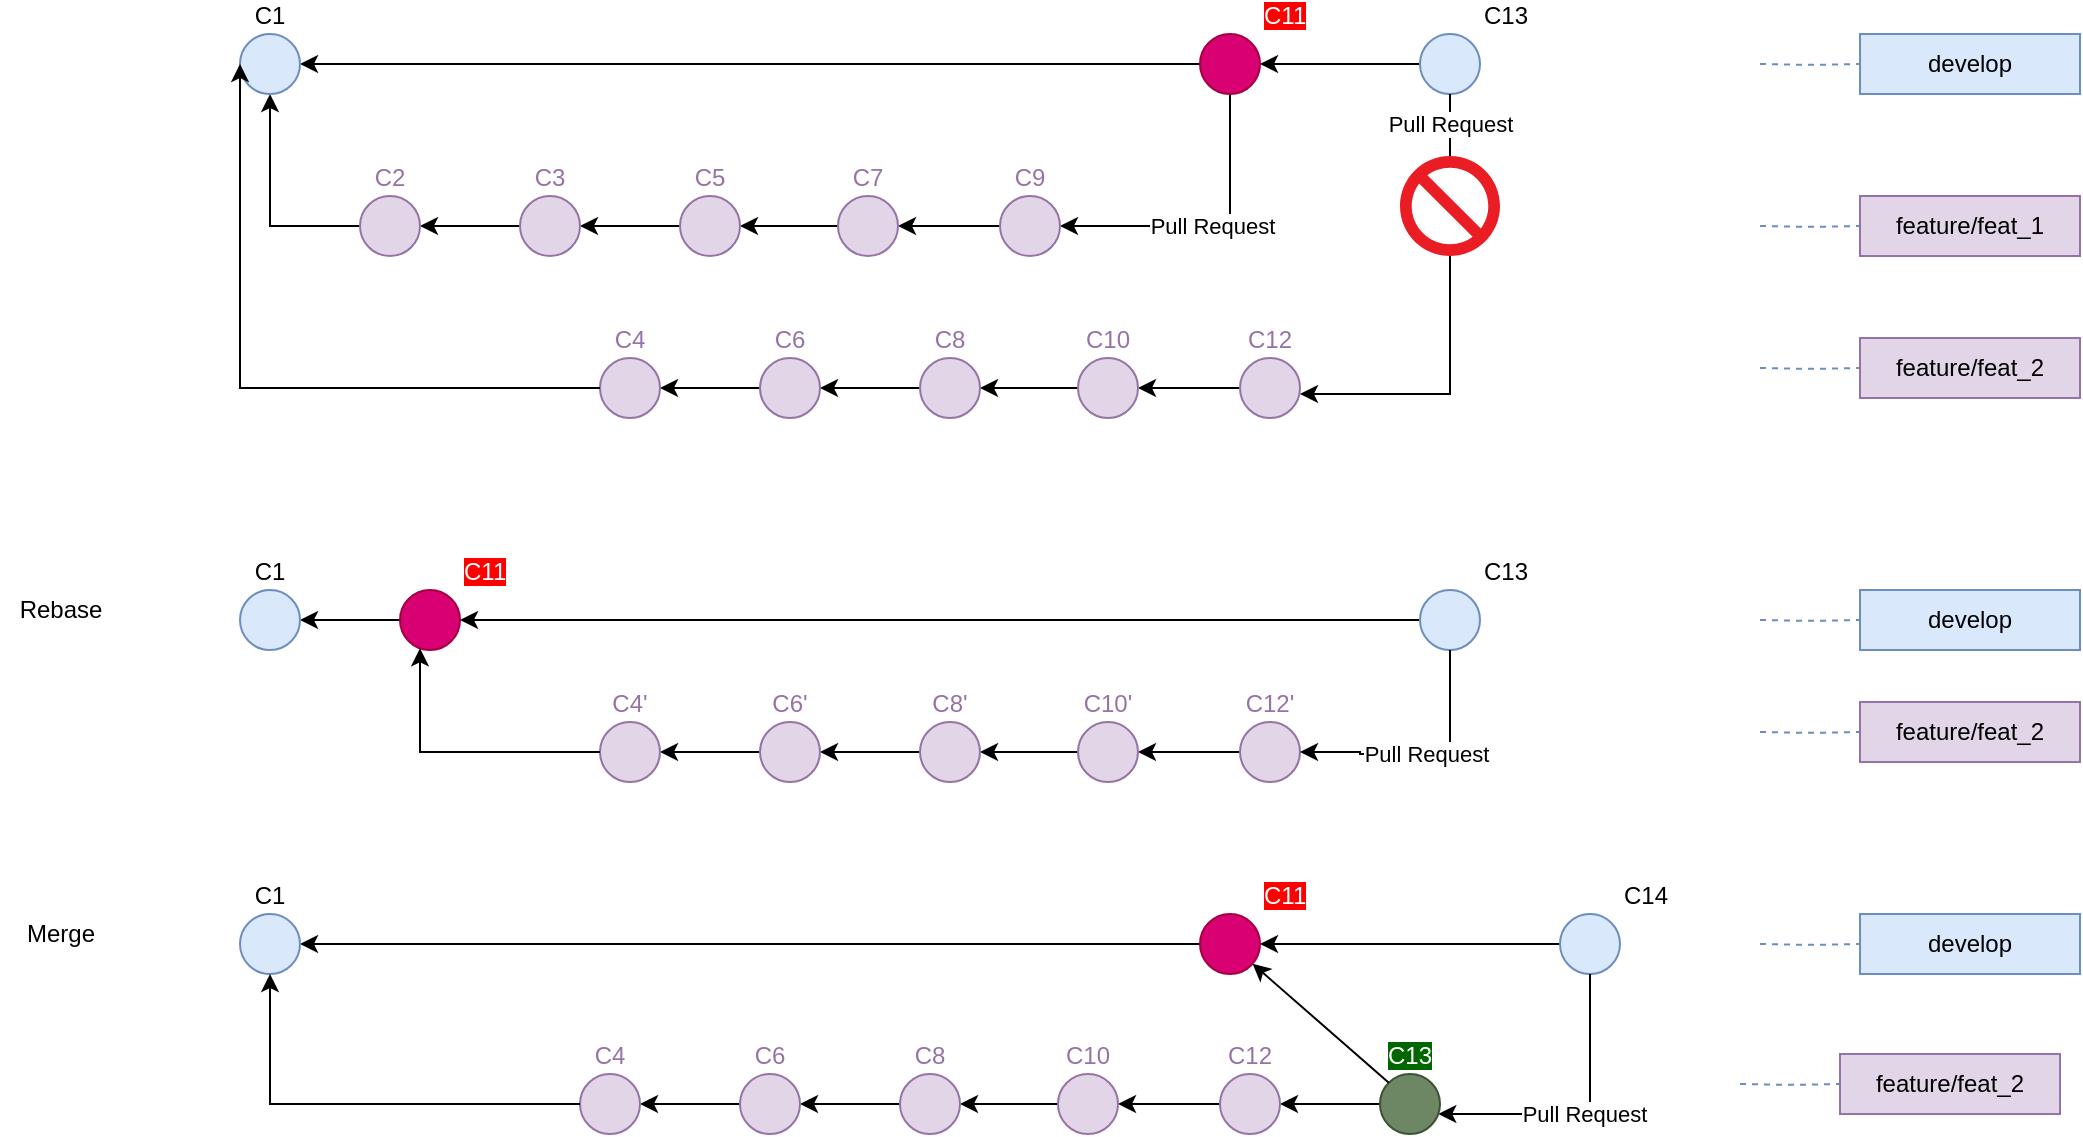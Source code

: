 <mxfile version="14.6.9" type="github" pages="2">
  <diagram name="git_historique_divergent" id="x6lkSro1uwKLkvU2gX2n">
    <mxGraphModel dx="1422" dy="806" grid="1" gridSize="10" guides="1" tooltips="1" connect="1" arrows="1" fold="1" page="1" pageScale="1" pageWidth="1169" pageHeight="827" math="0" shadow="0">
      <root>
        <mxCell id="miKAQ_X7Kk5Acl7hc5rN-0" />
        <mxCell id="miKAQ_X7Kk5Acl7hc5rN-1" parent="miKAQ_X7Kk5Acl7hc5rN-0" />
        <mxCell id="miKAQ_X7Kk5Acl7hc5rN-77" value="" style="edgeStyle=orthogonalEdgeStyle;rounded=0;orthogonalLoop=1;jettySize=auto;html=1;startArrow=classic;startFill=1;endArrow=none;endFill=0;" edge="1" parent="miKAQ_X7Kk5Acl7hc5rN-1" source="miKAQ_X7Kk5Acl7hc5rN-36" target="miKAQ_X7Kk5Acl7hc5rN-43">
          <mxGeometry relative="1" as="geometry">
            <Array as="points">
              <mxPoint x="175" y="136" />
            </Array>
          </mxGeometry>
        </mxCell>
        <mxCell id="miKAQ_X7Kk5Acl7hc5rN-83" value="" style="edgeStyle=orthogonalEdgeStyle;rounded=0;orthogonalLoop=1;jettySize=auto;html=1;startArrow=classic;startFill=1;endArrow=none;endFill=0;entryX=0;entryY=0.5;entryDx=0;entryDy=0;" edge="1" parent="miKAQ_X7Kk5Acl7hc5rN-1" source="miKAQ_X7Kk5Acl7hc5rN-36" target="miKAQ_X7Kk5Acl7hc5rN-64">
          <mxGeometry relative="1" as="geometry">
            <mxPoint x="270" y="55" as="targetPoint" />
          </mxGeometry>
        </mxCell>
        <mxCell id="miKAQ_X7Kk5Acl7hc5rN-36" value="C1" style="ellipse;whiteSpace=wrap;html=1;aspect=fixed;fillColor=#dae8fc;strokeColor=#6c8ebf;labelPosition=center;verticalLabelPosition=top;align=center;verticalAlign=bottom;" vertex="1" parent="miKAQ_X7Kk5Acl7hc5rN-1">
          <mxGeometry x="160" y="40" width="30" height="30" as="geometry" />
        </mxCell>
        <mxCell id="miKAQ_X7Kk5Acl7hc5rN-39" value="" style="edgeStyle=orthogonalEdgeStyle;orthogonalLoop=1;jettySize=auto;html=1;dashed=1;startFill=0;endArrow=none;endFill=0;strokeColor=#6c8ebf;fillColor=#dae8fc;" edge="1" parent="miKAQ_X7Kk5Acl7hc5rN-1" target="miKAQ_X7Kk5Acl7hc5rN-41">
          <mxGeometry relative="1" as="geometry">
            <mxPoint x="920" y="55" as="sourcePoint" />
          </mxGeometry>
        </mxCell>
        <mxCell id="miKAQ_X7Kk5Acl7hc5rN-41" value="develop" style="rounded=0;whiteSpace=wrap;html=1;fontFamily=Helvetica;fontSize=12;fontColor=#000000;align=center;strokeColor=#6c8ebf;fillColor=#dae8fc;" vertex="1" parent="miKAQ_X7Kk5Acl7hc5rN-1">
          <mxGeometry x="970" y="40" width="110" height="30" as="geometry" />
        </mxCell>
        <mxCell id="miKAQ_X7Kk5Acl7hc5rN-75" value="" style="edgeStyle=orthogonalEdgeStyle;rounded=0;orthogonalLoop=1;jettySize=auto;html=1;endArrow=none;endFill=0;startArrow=classic;startFill=1;" edge="1" parent="miKAQ_X7Kk5Acl7hc5rN-1" source="miKAQ_X7Kk5Acl7hc5rN-43" target="miKAQ_X7Kk5Acl7hc5rN-53">
          <mxGeometry relative="1" as="geometry" />
        </mxCell>
        <mxCell id="miKAQ_X7Kk5Acl7hc5rN-43" value="C2" style="ellipse;whiteSpace=wrap;html=1;aspect=fixed;fillColor=#e1d5e7;strokeColor=#9673a6;labelPosition=center;verticalLabelPosition=top;align=center;verticalAlign=bottom;fontColor=#9673A6;" vertex="1" parent="miKAQ_X7Kk5Acl7hc5rN-1">
          <mxGeometry x="220" y="121" width="30" height="30" as="geometry" />
        </mxCell>
        <mxCell id="miKAQ_X7Kk5Acl7hc5rN-45" value="" style="edgeStyle=orthogonalEdgeStyle;orthogonalLoop=1;jettySize=auto;html=1;dashed=1;startFill=0;endArrow=none;endFill=0;strokeColor=#6c8ebf;fillColor=#dae8fc;entryX=0;entryY=0.5;entryDx=0;entryDy=0;" edge="1" parent="miKAQ_X7Kk5Acl7hc5rN-1" target="miKAQ_X7Kk5Acl7hc5rN-46">
          <mxGeometry relative="1" as="geometry">
            <mxPoint x="920" y="136" as="sourcePoint" />
          </mxGeometry>
        </mxCell>
        <mxCell id="miKAQ_X7Kk5Acl7hc5rN-46" value="feature/feat_1" style="whiteSpace=wrap;html=1;verticalAlign=middle;strokeColor=#9673a6;fillColor=#e1d5e7;" vertex="1" parent="miKAQ_X7Kk5Acl7hc5rN-1">
          <mxGeometry x="970" y="121" width="110" height="30" as="geometry" />
        </mxCell>
        <mxCell id="miKAQ_X7Kk5Acl7hc5rN-76" value="" style="edgeStyle=orthogonalEdgeStyle;rounded=0;orthogonalLoop=1;jettySize=auto;html=1;startArrow=classic;startFill=1;endArrow=none;endFill=0;" edge="1" parent="miKAQ_X7Kk5Acl7hc5rN-1" source="miKAQ_X7Kk5Acl7hc5rN-53" target="miKAQ_X7Kk5Acl7hc5rN-58">
          <mxGeometry relative="1" as="geometry" />
        </mxCell>
        <mxCell id="miKAQ_X7Kk5Acl7hc5rN-53" value="C3" style="ellipse;whiteSpace=wrap;html=1;aspect=fixed;fillColor=#e1d5e7;strokeColor=#9673a6;labelPosition=center;verticalLabelPosition=top;align=center;verticalAlign=bottom;fontColor=#9673A6;" vertex="1" parent="miKAQ_X7Kk5Acl7hc5rN-1">
          <mxGeometry x="300" y="121" width="30" height="30" as="geometry" />
        </mxCell>
        <mxCell id="miKAQ_X7Kk5Acl7hc5rN-78" value="" style="edgeStyle=orthogonalEdgeStyle;rounded=0;orthogonalLoop=1;jettySize=auto;html=1;startArrow=classic;startFill=1;endArrow=none;endFill=0;" edge="1" parent="miKAQ_X7Kk5Acl7hc5rN-1" source="miKAQ_X7Kk5Acl7hc5rN-58" target="miKAQ_X7Kk5Acl7hc5rN-61">
          <mxGeometry relative="1" as="geometry" />
        </mxCell>
        <mxCell id="miKAQ_X7Kk5Acl7hc5rN-58" value="C5" style="ellipse;whiteSpace=wrap;html=1;aspect=fixed;fillColor=#e1d5e7;strokeColor=#9673a6;labelPosition=center;verticalLabelPosition=top;align=center;verticalAlign=bottom;fontColor=#9673A6;" vertex="1" parent="miKAQ_X7Kk5Acl7hc5rN-1">
          <mxGeometry x="380" y="121" width="30" height="30" as="geometry" />
        </mxCell>
        <mxCell id="miKAQ_X7Kk5Acl7hc5rN-79" value="" style="edgeStyle=orthogonalEdgeStyle;rounded=0;orthogonalLoop=1;jettySize=auto;html=1;startArrow=classic;startFill=1;endArrow=none;endFill=0;" edge="1" parent="miKAQ_X7Kk5Acl7hc5rN-1" source="miKAQ_X7Kk5Acl7hc5rN-61" target="miKAQ_X7Kk5Acl7hc5rN-63">
          <mxGeometry relative="1" as="geometry" />
        </mxCell>
        <mxCell id="miKAQ_X7Kk5Acl7hc5rN-61" value="C7" style="ellipse;whiteSpace=wrap;html=1;aspect=fixed;fillColor=#e1d5e7;strokeColor=#9673a6;labelPosition=center;verticalLabelPosition=top;align=center;verticalAlign=bottom;fontColor=#9673A6;" vertex="1" parent="miKAQ_X7Kk5Acl7hc5rN-1">
          <mxGeometry x="459" y="121" width="30" height="30" as="geometry" />
        </mxCell>
        <mxCell id="miKAQ_X7Kk5Acl7hc5rN-81" value="Pull Request" style="edgeStyle=orthogonalEdgeStyle;rounded=0;orthogonalLoop=1;jettySize=auto;html=1;startArrow=classic;startFill=1;endArrow=none;endFill=0;entryX=0.5;entryY=1;entryDx=0;entryDy=0;" edge="1" parent="miKAQ_X7Kk5Acl7hc5rN-1" source="miKAQ_X7Kk5Acl7hc5rN-63" target="miKAQ_X7Kk5Acl7hc5rN-64">
          <mxGeometry relative="1" as="geometry">
            <mxPoint x="650" y="136" as="targetPoint" />
          </mxGeometry>
        </mxCell>
        <mxCell id="miKAQ_X7Kk5Acl7hc5rN-63" value="C9" style="ellipse;whiteSpace=wrap;html=1;aspect=fixed;fillColor=#e1d5e7;strokeColor=#9673a6;labelPosition=center;verticalLabelPosition=top;align=center;verticalAlign=bottom;fontColor=#9673A6;" vertex="1" parent="miKAQ_X7Kk5Acl7hc5rN-1">
          <mxGeometry x="540" y="121" width="30" height="30" as="geometry" />
        </mxCell>
        <mxCell id="miKAQ_X7Kk5Acl7hc5rN-99" value="" style="edgeStyle=orthogonalEdgeStyle;rounded=0;orthogonalLoop=1;jettySize=auto;html=1;startArrow=classic;startFill=1;endArrow=none;endFill=0;" edge="1" parent="miKAQ_X7Kk5Acl7hc5rN-1" source="miKAQ_X7Kk5Acl7hc5rN-64" target="miKAQ_X7Kk5Acl7hc5rN-98">
          <mxGeometry relative="1" as="geometry" />
        </mxCell>
        <mxCell id="miKAQ_X7Kk5Acl7hc5rN-64" value="C11" style="ellipse;whiteSpace=wrap;html=1;aspect=fixed;fillColor=#d80073;strokeColor=#A50040;labelPosition=right;verticalLabelPosition=top;align=left;verticalAlign=bottom;fontColor=#ffffff;labelBackgroundColor=#FF0000;" vertex="1" parent="miKAQ_X7Kk5Acl7hc5rN-1">
          <mxGeometry x="640" y="40" width="30" height="30" as="geometry" />
        </mxCell>
        <mxCell id="miKAQ_X7Kk5Acl7hc5rN-84" value="" style="edgeStyle=orthogonalEdgeStyle;rounded=0;orthogonalLoop=1;jettySize=auto;html=1;endArrow=none;endFill=0;startArrow=classic;startFill=1;" edge="1" parent="miKAQ_X7Kk5Acl7hc5rN-1" source="miKAQ_X7Kk5Acl7hc5rN-85" target="miKAQ_X7Kk5Acl7hc5rN-89">
          <mxGeometry relative="1" as="geometry" />
        </mxCell>
        <mxCell id="miKAQ_X7Kk5Acl7hc5rN-85" value="C4" style="ellipse;whiteSpace=wrap;html=1;aspect=fixed;fillColor=#e1d5e7;strokeColor=#9673a6;labelPosition=center;verticalLabelPosition=top;align=center;verticalAlign=bottom;fontColor=#9673A6;" vertex="1" parent="miKAQ_X7Kk5Acl7hc5rN-1">
          <mxGeometry x="340" y="202" width="30" height="30" as="geometry" />
        </mxCell>
        <mxCell id="miKAQ_X7Kk5Acl7hc5rN-86" value="" style="edgeStyle=orthogonalEdgeStyle;orthogonalLoop=1;jettySize=auto;html=1;dashed=1;startFill=0;endArrow=none;endFill=0;strokeColor=#6c8ebf;fillColor=#dae8fc;entryX=0;entryY=0.5;entryDx=0;entryDy=0;" edge="1" parent="miKAQ_X7Kk5Acl7hc5rN-1" target="miKAQ_X7Kk5Acl7hc5rN-87">
          <mxGeometry relative="1" as="geometry">
            <mxPoint x="920" y="207" as="sourcePoint" />
          </mxGeometry>
        </mxCell>
        <mxCell id="miKAQ_X7Kk5Acl7hc5rN-87" value="feature/feat_2" style="whiteSpace=wrap;html=1;verticalAlign=middle;strokeColor=#9673a6;fillColor=#e1d5e7;" vertex="1" parent="miKAQ_X7Kk5Acl7hc5rN-1">
          <mxGeometry x="970" y="192" width="110" height="30" as="geometry" />
        </mxCell>
        <mxCell id="miKAQ_X7Kk5Acl7hc5rN-88" value="" style="edgeStyle=orthogonalEdgeStyle;rounded=0;orthogonalLoop=1;jettySize=auto;html=1;startArrow=classic;startFill=1;endArrow=none;endFill=0;" edge="1" parent="miKAQ_X7Kk5Acl7hc5rN-1" source="miKAQ_X7Kk5Acl7hc5rN-89" target="miKAQ_X7Kk5Acl7hc5rN-91">
          <mxGeometry relative="1" as="geometry" />
        </mxCell>
        <mxCell id="miKAQ_X7Kk5Acl7hc5rN-89" value="C6" style="ellipse;whiteSpace=wrap;html=1;aspect=fixed;fillColor=#e1d5e7;strokeColor=#9673a6;labelPosition=center;verticalLabelPosition=top;align=center;verticalAlign=bottom;fontColor=#9673A6;" vertex="1" parent="miKAQ_X7Kk5Acl7hc5rN-1">
          <mxGeometry x="420" y="202" width="30" height="30" as="geometry" />
        </mxCell>
        <mxCell id="miKAQ_X7Kk5Acl7hc5rN-90" value="" style="edgeStyle=orthogonalEdgeStyle;rounded=0;orthogonalLoop=1;jettySize=auto;html=1;startArrow=classic;startFill=1;endArrow=none;endFill=0;" edge="1" parent="miKAQ_X7Kk5Acl7hc5rN-1" source="miKAQ_X7Kk5Acl7hc5rN-91" target="miKAQ_X7Kk5Acl7hc5rN-93">
          <mxGeometry relative="1" as="geometry" />
        </mxCell>
        <mxCell id="miKAQ_X7Kk5Acl7hc5rN-91" value="C8" style="ellipse;whiteSpace=wrap;html=1;aspect=fixed;fillColor=#e1d5e7;strokeColor=#9673a6;labelPosition=center;verticalLabelPosition=top;align=center;verticalAlign=bottom;fontColor=#9673A6;" vertex="1" parent="miKAQ_X7Kk5Acl7hc5rN-1">
          <mxGeometry x="500" y="202" width="30" height="30" as="geometry" />
        </mxCell>
        <mxCell id="miKAQ_X7Kk5Acl7hc5rN-92" value="" style="edgeStyle=orthogonalEdgeStyle;rounded=0;orthogonalLoop=1;jettySize=auto;html=1;startArrow=classic;startFill=1;endArrow=none;endFill=0;" edge="1" parent="miKAQ_X7Kk5Acl7hc5rN-1" source="miKAQ_X7Kk5Acl7hc5rN-93" target="miKAQ_X7Kk5Acl7hc5rN-94">
          <mxGeometry relative="1" as="geometry" />
        </mxCell>
        <mxCell id="miKAQ_X7Kk5Acl7hc5rN-93" value="C10" style="ellipse;whiteSpace=wrap;html=1;aspect=fixed;fillColor=#e1d5e7;strokeColor=#9673a6;labelPosition=center;verticalLabelPosition=top;align=center;verticalAlign=bottom;fontColor=#9673A6;" vertex="1" parent="miKAQ_X7Kk5Acl7hc5rN-1">
          <mxGeometry x="579" y="202" width="30" height="30" as="geometry" />
        </mxCell>
        <mxCell id="miKAQ_X7Kk5Acl7hc5rN-94" value="C12" style="ellipse;whiteSpace=wrap;html=1;aspect=fixed;fillColor=#e1d5e7;strokeColor=#9673a6;labelPosition=center;verticalLabelPosition=top;align=center;verticalAlign=bottom;fontColor=#9673A6;" vertex="1" parent="miKAQ_X7Kk5Acl7hc5rN-1">
          <mxGeometry x="660" y="202" width="30" height="30" as="geometry" />
        </mxCell>
        <mxCell id="miKAQ_X7Kk5Acl7hc5rN-95" value="" style="edgeStyle=orthogonalEdgeStyle;rounded=0;orthogonalLoop=1;jettySize=auto;html=1;startArrow=classic;startFill=1;endArrow=none;endFill=0;exitX=0;exitY=0.5;exitDx=0;exitDy=0;" edge="1" parent="miKAQ_X7Kk5Acl7hc5rN-1" source="miKAQ_X7Kk5Acl7hc5rN-36">
          <mxGeometry relative="1" as="geometry">
            <mxPoint x="180" y="152" as="sourcePoint" />
            <mxPoint x="340" y="217" as="targetPoint" />
            <Array as="points">
              <mxPoint x="160" y="217" />
            </Array>
          </mxGeometry>
        </mxCell>
        <mxCell id="miKAQ_X7Kk5Acl7hc5rN-98" value="C13" style="ellipse;whiteSpace=wrap;html=1;aspect=fixed;fillColor=#dae8fc;strokeColor=#6c8ebf;labelPosition=right;verticalLabelPosition=top;align=left;verticalAlign=bottom;" vertex="1" parent="miKAQ_X7Kk5Acl7hc5rN-1">
          <mxGeometry x="750" y="40" width="30" height="30" as="geometry" />
        </mxCell>
        <mxCell id="miKAQ_X7Kk5Acl7hc5rN-100" value="Pull Request" style="edgeStyle=orthogonalEdgeStyle;rounded=0;orthogonalLoop=1;jettySize=auto;html=1;startArrow=none;startFill=1;endArrow=none;endFill=0;entryX=0.5;entryY=1;entryDx=0;entryDy=0;" edge="1" parent="miKAQ_X7Kk5Acl7hc5rN-1" source="miKAQ_X7Kk5Acl7hc5rN-139">
          <mxGeometry relative="1" as="geometry">
            <mxPoint x="690" y="220" as="sourcePoint" />
            <mxPoint x="765" y="70" as="targetPoint" />
            <Array as="points" />
          </mxGeometry>
        </mxCell>
        <mxCell id="miKAQ_X7Kk5Acl7hc5rN-102" value="" style="edgeStyle=orthogonalEdgeStyle;rounded=0;orthogonalLoop=1;jettySize=auto;html=1;startArrow=classic;startFill=1;endArrow=none;endFill=0;entryX=0;entryY=0.5;entryDx=0;entryDy=0;" edge="1" parent="miKAQ_X7Kk5Acl7hc5rN-1" source="miKAQ_X7Kk5Acl7hc5rN-103" target="miKAQ_X7Kk5Acl7hc5rN-119">
          <mxGeometry relative="1" as="geometry">
            <mxPoint x="270" y="333" as="targetPoint" />
          </mxGeometry>
        </mxCell>
        <mxCell id="miKAQ_X7Kk5Acl7hc5rN-103" value="C1" style="ellipse;whiteSpace=wrap;html=1;aspect=fixed;fillColor=#dae8fc;strokeColor=#6c8ebf;labelPosition=center;verticalLabelPosition=top;align=center;verticalAlign=bottom;" vertex="1" parent="miKAQ_X7Kk5Acl7hc5rN-1">
          <mxGeometry x="160" y="318" width="30" height="30" as="geometry" />
        </mxCell>
        <mxCell id="miKAQ_X7Kk5Acl7hc5rN-104" value="" style="edgeStyle=orthogonalEdgeStyle;orthogonalLoop=1;jettySize=auto;html=1;dashed=1;startFill=0;endArrow=none;endFill=0;strokeColor=#6c8ebf;fillColor=#dae8fc;" edge="1" parent="miKAQ_X7Kk5Acl7hc5rN-1" target="miKAQ_X7Kk5Acl7hc5rN-105">
          <mxGeometry relative="1" as="geometry">
            <mxPoint x="920" y="333" as="sourcePoint" />
          </mxGeometry>
        </mxCell>
        <mxCell id="miKAQ_X7Kk5Acl7hc5rN-105" value="develop" style="rounded=0;whiteSpace=wrap;html=1;fontFamily=Helvetica;fontSize=12;fontColor=#000000;align=center;strokeColor=#6c8ebf;fillColor=#dae8fc;" vertex="1" parent="miKAQ_X7Kk5Acl7hc5rN-1">
          <mxGeometry x="970" y="318" width="110" height="30" as="geometry" />
        </mxCell>
        <mxCell id="miKAQ_X7Kk5Acl7hc5rN-118" value="" style="edgeStyle=orthogonalEdgeStyle;rounded=0;orthogonalLoop=1;jettySize=auto;html=1;startArrow=classic;startFill=1;endArrow=none;endFill=0;" edge="1" parent="miKAQ_X7Kk5Acl7hc5rN-1" source="miKAQ_X7Kk5Acl7hc5rN-119" target="miKAQ_X7Kk5Acl7hc5rN-132">
          <mxGeometry relative="1" as="geometry" />
        </mxCell>
        <mxCell id="miKAQ_X7Kk5Acl7hc5rN-119" value="C11" style="ellipse;whiteSpace=wrap;html=1;aspect=fixed;fillColor=#d80073;strokeColor=#A50040;labelPosition=right;verticalLabelPosition=top;align=left;verticalAlign=bottom;fontColor=#ffffff;labelBackgroundColor=#FF0000;" vertex="1" parent="miKAQ_X7Kk5Acl7hc5rN-1">
          <mxGeometry x="240" y="318" width="30" height="30" as="geometry" />
        </mxCell>
        <mxCell id="miKAQ_X7Kk5Acl7hc5rN-120" value="" style="edgeStyle=orthogonalEdgeStyle;rounded=0;orthogonalLoop=1;jettySize=auto;html=1;endArrow=none;endFill=0;startArrow=classic;startFill=1;" edge="1" parent="miKAQ_X7Kk5Acl7hc5rN-1" source="miKAQ_X7Kk5Acl7hc5rN-121" target="miKAQ_X7Kk5Acl7hc5rN-125">
          <mxGeometry relative="1" as="geometry" />
        </mxCell>
        <mxCell id="miKAQ_X7Kk5Acl7hc5rN-121" value="C4&#39;" style="ellipse;whiteSpace=wrap;html=1;aspect=fixed;fillColor=#e1d5e7;strokeColor=#9673a6;labelPosition=center;verticalLabelPosition=top;align=center;verticalAlign=bottom;fontColor=#9673A6;" vertex="1" parent="miKAQ_X7Kk5Acl7hc5rN-1">
          <mxGeometry x="340" y="384" width="30" height="30" as="geometry" />
        </mxCell>
        <mxCell id="miKAQ_X7Kk5Acl7hc5rN-122" value="" style="edgeStyle=orthogonalEdgeStyle;orthogonalLoop=1;jettySize=auto;html=1;dashed=1;startFill=0;endArrow=none;endFill=0;strokeColor=#6c8ebf;fillColor=#dae8fc;entryX=0;entryY=0.5;entryDx=0;entryDy=0;" edge="1" parent="miKAQ_X7Kk5Acl7hc5rN-1" target="miKAQ_X7Kk5Acl7hc5rN-123">
          <mxGeometry relative="1" as="geometry">
            <mxPoint x="920" y="389" as="sourcePoint" />
          </mxGeometry>
        </mxCell>
        <mxCell id="miKAQ_X7Kk5Acl7hc5rN-123" value="feature/feat_2" style="whiteSpace=wrap;html=1;verticalAlign=middle;strokeColor=#9673a6;fillColor=#e1d5e7;" vertex="1" parent="miKAQ_X7Kk5Acl7hc5rN-1">
          <mxGeometry x="970" y="374" width="110" height="30" as="geometry" />
        </mxCell>
        <mxCell id="miKAQ_X7Kk5Acl7hc5rN-124" value="" style="edgeStyle=orthogonalEdgeStyle;rounded=0;orthogonalLoop=1;jettySize=auto;html=1;startArrow=classic;startFill=1;endArrow=none;endFill=0;" edge="1" parent="miKAQ_X7Kk5Acl7hc5rN-1" source="miKAQ_X7Kk5Acl7hc5rN-125" target="miKAQ_X7Kk5Acl7hc5rN-127">
          <mxGeometry relative="1" as="geometry" />
        </mxCell>
        <mxCell id="miKAQ_X7Kk5Acl7hc5rN-125" value="C6&#39;" style="ellipse;whiteSpace=wrap;html=1;aspect=fixed;fillColor=#e1d5e7;strokeColor=#9673a6;labelPosition=center;verticalLabelPosition=top;align=center;verticalAlign=bottom;fontColor=#9673A6;" vertex="1" parent="miKAQ_X7Kk5Acl7hc5rN-1">
          <mxGeometry x="420" y="384" width="30" height="30" as="geometry" />
        </mxCell>
        <mxCell id="miKAQ_X7Kk5Acl7hc5rN-126" value="" style="edgeStyle=orthogonalEdgeStyle;rounded=0;orthogonalLoop=1;jettySize=auto;html=1;startArrow=classic;startFill=1;endArrow=none;endFill=0;" edge="1" parent="miKAQ_X7Kk5Acl7hc5rN-1" source="miKAQ_X7Kk5Acl7hc5rN-127" target="miKAQ_X7Kk5Acl7hc5rN-129">
          <mxGeometry relative="1" as="geometry" />
        </mxCell>
        <mxCell id="miKAQ_X7Kk5Acl7hc5rN-127" value="C8&#39;" style="ellipse;whiteSpace=wrap;html=1;aspect=fixed;fillColor=#e1d5e7;strokeColor=#9673a6;labelPosition=center;verticalLabelPosition=top;align=center;verticalAlign=bottom;fontColor=#9673A6;" vertex="1" parent="miKAQ_X7Kk5Acl7hc5rN-1">
          <mxGeometry x="500" y="384" width="30" height="30" as="geometry" />
        </mxCell>
        <mxCell id="miKAQ_X7Kk5Acl7hc5rN-128" value="" style="edgeStyle=orthogonalEdgeStyle;rounded=0;orthogonalLoop=1;jettySize=auto;html=1;startArrow=classic;startFill=1;endArrow=none;endFill=0;" edge="1" parent="miKAQ_X7Kk5Acl7hc5rN-1" source="miKAQ_X7Kk5Acl7hc5rN-129" target="miKAQ_X7Kk5Acl7hc5rN-130">
          <mxGeometry relative="1" as="geometry" />
        </mxCell>
        <mxCell id="miKAQ_X7Kk5Acl7hc5rN-129" value="C10&#39;" style="ellipse;whiteSpace=wrap;html=1;aspect=fixed;fillColor=#e1d5e7;strokeColor=#9673a6;labelPosition=center;verticalLabelPosition=top;align=center;verticalAlign=bottom;fontColor=#9673A6;" vertex="1" parent="miKAQ_X7Kk5Acl7hc5rN-1">
          <mxGeometry x="579" y="384" width="30" height="30" as="geometry" />
        </mxCell>
        <mxCell id="miKAQ_X7Kk5Acl7hc5rN-130" value="C12&#39;" style="ellipse;whiteSpace=wrap;html=1;aspect=fixed;fillColor=#e1d5e7;strokeColor=#9673a6;labelPosition=center;verticalLabelPosition=top;align=center;verticalAlign=bottom;fontColor=#9673A6;" vertex="1" parent="miKAQ_X7Kk5Acl7hc5rN-1">
          <mxGeometry x="660" y="384" width="30" height="30" as="geometry" />
        </mxCell>
        <mxCell id="miKAQ_X7Kk5Acl7hc5rN-132" value="C13" style="ellipse;whiteSpace=wrap;html=1;aspect=fixed;fillColor=#dae8fc;strokeColor=#6c8ebf;labelPosition=right;verticalLabelPosition=top;align=left;verticalAlign=bottom;" vertex="1" parent="miKAQ_X7Kk5Acl7hc5rN-1">
          <mxGeometry x="750" y="318" width="30" height="30" as="geometry" />
        </mxCell>
        <mxCell id="miKAQ_X7Kk5Acl7hc5rN-133" value="Pull Request" style="edgeStyle=orthogonalEdgeStyle;rounded=0;orthogonalLoop=1;jettySize=auto;html=1;startArrow=classic;startFill=1;endArrow=none;endFill=0;entryX=0.5;entryY=1;entryDx=0;entryDy=0;exitX=1;exitY=0.5;exitDx=0;exitDy=0;" edge="1" parent="miKAQ_X7Kk5Acl7hc5rN-1" source="miKAQ_X7Kk5Acl7hc5rN-130">
          <mxGeometry relative="1" as="geometry">
            <mxPoint x="690" y="498.0" as="sourcePoint" />
            <mxPoint x="765" y="348" as="targetPoint" />
            <Array as="points">
              <mxPoint x="720" y="399" />
              <mxPoint x="765" y="400" />
            </Array>
          </mxGeometry>
        </mxCell>
        <mxCell id="miKAQ_X7Kk5Acl7hc5rN-134" value="Rebase" style="text;html=1;align=center;verticalAlign=middle;resizable=0;points=[];autosize=1;strokeColor=none;" vertex="1" parent="miKAQ_X7Kk5Acl7hc5rN-1">
          <mxGeometry x="40" y="318" width="60" height="20" as="geometry" />
        </mxCell>
        <mxCell id="miKAQ_X7Kk5Acl7hc5rN-138" value="" style="edgeStyle=orthogonalEdgeStyle;rounded=0;orthogonalLoop=1;jettySize=auto;html=1;startArrow=classic;startFill=1;endArrow=none;endFill=0;entryX=0;entryY=0.5;entryDx=0;entryDy=0;" edge="1" parent="miKAQ_X7Kk5Acl7hc5rN-1" source="miKAQ_X7Kk5Acl7hc5rN-119" target="miKAQ_X7Kk5Acl7hc5rN-121">
          <mxGeometry relative="1" as="geometry">
            <Array as="points">
              <mxPoint x="250" y="399" />
            </Array>
            <mxPoint x="225" y="429" as="sourcePoint" />
            <mxPoint x="336" y="397" as="targetPoint" />
          </mxGeometry>
        </mxCell>
        <mxCell id="miKAQ_X7Kk5Acl7hc5rN-139" value="" style="aspect=fixed;pointerEvents=1;shadow=0;dashed=0;html=1;strokeColor=none;labelPosition=center;verticalLabelPosition=bottom;verticalAlign=top;align=center;shape=mxgraph.mscae.enterprise.not_allowed;fillColor=#EA1C24;" vertex="1" parent="miKAQ_X7Kk5Acl7hc5rN-1">
          <mxGeometry x="740" y="101" width="50" height="50" as="geometry" />
        </mxCell>
        <mxCell id="miKAQ_X7Kk5Acl7hc5rN-140" value="" style="edgeStyle=orthogonalEdgeStyle;rounded=0;orthogonalLoop=1;jettySize=auto;html=1;startArrow=classic;startFill=1;endArrow=none;endFill=0;entryX=0.5;entryY=1;entryDx=0;entryDy=0;" edge="1" parent="miKAQ_X7Kk5Acl7hc5rN-1" target="miKAQ_X7Kk5Acl7hc5rN-139">
          <mxGeometry relative="1" as="geometry">
            <mxPoint x="690" y="220.0" as="sourcePoint" />
            <mxPoint x="765" y="70" as="targetPoint" />
            <Array as="points">
              <mxPoint x="700" y="220" />
              <mxPoint x="765" y="220" />
            </Array>
          </mxGeometry>
        </mxCell>
        <mxCell id="miKAQ_X7Kk5Acl7hc5rN-143" value="" style="edgeStyle=orthogonalEdgeStyle;rounded=0;orthogonalLoop=1;jettySize=auto;html=1;startArrow=classic;startFill=1;endArrow=none;endFill=0;entryX=0;entryY=0.5;entryDx=0;entryDy=0;" edge="1" parent="miKAQ_X7Kk5Acl7hc5rN-1" source="miKAQ_X7Kk5Acl7hc5rN-144" target="miKAQ_X7Kk5Acl7hc5rN-160">
          <mxGeometry relative="1" as="geometry">
            <mxPoint x="270" y="495" as="targetPoint" />
          </mxGeometry>
        </mxCell>
        <mxCell id="miKAQ_X7Kk5Acl7hc5rN-144" value="C1" style="ellipse;whiteSpace=wrap;html=1;aspect=fixed;fillColor=#dae8fc;strokeColor=#6c8ebf;labelPosition=center;verticalLabelPosition=top;align=center;verticalAlign=bottom;" vertex="1" parent="miKAQ_X7Kk5Acl7hc5rN-1">
          <mxGeometry x="160" y="480" width="30" height="30" as="geometry" />
        </mxCell>
        <mxCell id="miKAQ_X7Kk5Acl7hc5rN-145" value="" style="edgeStyle=orthogonalEdgeStyle;orthogonalLoop=1;jettySize=auto;html=1;dashed=1;startFill=0;endArrow=none;endFill=0;strokeColor=#6c8ebf;fillColor=#dae8fc;" edge="1" parent="miKAQ_X7Kk5Acl7hc5rN-1" target="miKAQ_X7Kk5Acl7hc5rN-146">
          <mxGeometry relative="1" as="geometry">
            <mxPoint x="920" y="495" as="sourcePoint" />
          </mxGeometry>
        </mxCell>
        <mxCell id="miKAQ_X7Kk5Acl7hc5rN-146" value="develop" style="rounded=0;whiteSpace=wrap;html=1;fontFamily=Helvetica;fontSize=12;fontColor=#000000;align=center;strokeColor=#6c8ebf;fillColor=#dae8fc;" vertex="1" parent="miKAQ_X7Kk5Acl7hc5rN-1">
          <mxGeometry x="970" y="480" width="110" height="30" as="geometry" />
        </mxCell>
        <mxCell id="miKAQ_X7Kk5Acl7hc5rN-159" value="" style="edgeStyle=orthogonalEdgeStyle;rounded=0;orthogonalLoop=1;jettySize=auto;html=1;startArrow=classic;startFill=1;endArrow=none;endFill=0;" edge="1" parent="miKAQ_X7Kk5Acl7hc5rN-1" source="miKAQ_X7Kk5Acl7hc5rN-160" target="miKAQ_X7Kk5Acl7hc5rN-173">
          <mxGeometry relative="1" as="geometry" />
        </mxCell>
        <mxCell id="miKAQ_X7Kk5Acl7hc5rN-160" value="C11" style="ellipse;whiteSpace=wrap;html=1;aspect=fixed;fillColor=#d80073;strokeColor=#A50040;labelPosition=right;verticalLabelPosition=top;align=left;verticalAlign=bottom;fontColor=#ffffff;labelBackgroundColor=#FF0000;" vertex="1" parent="miKAQ_X7Kk5Acl7hc5rN-1">
          <mxGeometry x="640" y="480" width="30" height="30" as="geometry" />
        </mxCell>
        <mxCell id="miKAQ_X7Kk5Acl7hc5rN-161" value="" style="edgeStyle=orthogonalEdgeStyle;rounded=0;orthogonalLoop=1;jettySize=auto;html=1;endArrow=none;endFill=0;startArrow=classic;startFill=1;" edge="1" parent="miKAQ_X7Kk5Acl7hc5rN-1" source="miKAQ_X7Kk5Acl7hc5rN-162" target="miKAQ_X7Kk5Acl7hc5rN-166">
          <mxGeometry relative="1" as="geometry" />
        </mxCell>
        <mxCell id="miKAQ_X7Kk5Acl7hc5rN-162" value="C4" style="ellipse;whiteSpace=wrap;html=1;aspect=fixed;fillColor=#e1d5e7;strokeColor=#9673a6;labelPosition=center;verticalLabelPosition=top;align=center;verticalAlign=bottom;fontColor=#9673A6;" vertex="1" parent="miKAQ_X7Kk5Acl7hc5rN-1">
          <mxGeometry x="330" y="560" width="30" height="30" as="geometry" />
        </mxCell>
        <mxCell id="miKAQ_X7Kk5Acl7hc5rN-163" value="" style="edgeStyle=orthogonalEdgeStyle;orthogonalLoop=1;jettySize=auto;html=1;dashed=1;startFill=0;endArrow=none;endFill=0;strokeColor=#6c8ebf;fillColor=#dae8fc;entryX=0;entryY=0.5;entryDx=0;entryDy=0;" edge="1" parent="miKAQ_X7Kk5Acl7hc5rN-1" target="miKAQ_X7Kk5Acl7hc5rN-164">
          <mxGeometry relative="1" as="geometry">
            <mxPoint x="910" y="565" as="sourcePoint" />
          </mxGeometry>
        </mxCell>
        <mxCell id="miKAQ_X7Kk5Acl7hc5rN-164" value="feature/feat_2" style="whiteSpace=wrap;html=1;verticalAlign=middle;strokeColor=#9673a6;fillColor=#e1d5e7;" vertex="1" parent="miKAQ_X7Kk5Acl7hc5rN-1">
          <mxGeometry x="960" y="550" width="110" height="30" as="geometry" />
        </mxCell>
        <mxCell id="miKAQ_X7Kk5Acl7hc5rN-165" value="" style="edgeStyle=orthogonalEdgeStyle;rounded=0;orthogonalLoop=1;jettySize=auto;html=1;startArrow=classic;startFill=1;endArrow=none;endFill=0;" edge="1" parent="miKAQ_X7Kk5Acl7hc5rN-1" source="miKAQ_X7Kk5Acl7hc5rN-166" target="miKAQ_X7Kk5Acl7hc5rN-168">
          <mxGeometry relative="1" as="geometry" />
        </mxCell>
        <mxCell id="miKAQ_X7Kk5Acl7hc5rN-166" value="C6" style="ellipse;whiteSpace=wrap;html=1;aspect=fixed;fillColor=#e1d5e7;strokeColor=#9673a6;labelPosition=center;verticalLabelPosition=top;align=center;verticalAlign=bottom;fontColor=#9673A6;" vertex="1" parent="miKAQ_X7Kk5Acl7hc5rN-1">
          <mxGeometry x="410" y="560" width="30" height="30" as="geometry" />
        </mxCell>
        <mxCell id="miKAQ_X7Kk5Acl7hc5rN-167" value="" style="edgeStyle=orthogonalEdgeStyle;rounded=0;orthogonalLoop=1;jettySize=auto;html=1;startArrow=classic;startFill=1;endArrow=none;endFill=0;" edge="1" parent="miKAQ_X7Kk5Acl7hc5rN-1" source="miKAQ_X7Kk5Acl7hc5rN-168" target="miKAQ_X7Kk5Acl7hc5rN-170">
          <mxGeometry relative="1" as="geometry" />
        </mxCell>
        <mxCell id="miKAQ_X7Kk5Acl7hc5rN-168" value="C8" style="ellipse;whiteSpace=wrap;html=1;aspect=fixed;fillColor=#e1d5e7;strokeColor=#9673a6;labelPosition=center;verticalLabelPosition=top;align=center;verticalAlign=bottom;fontColor=#9673A6;" vertex="1" parent="miKAQ_X7Kk5Acl7hc5rN-1">
          <mxGeometry x="490" y="560" width="30" height="30" as="geometry" />
        </mxCell>
        <mxCell id="miKAQ_X7Kk5Acl7hc5rN-169" value="" style="edgeStyle=orthogonalEdgeStyle;rounded=0;orthogonalLoop=1;jettySize=auto;html=1;startArrow=classic;startFill=1;endArrow=none;endFill=0;" edge="1" parent="miKAQ_X7Kk5Acl7hc5rN-1" source="miKAQ_X7Kk5Acl7hc5rN-170" target="miKAQ_X7Kk5Acl7hc5rN-171">
          <mxGeometry relative="1" as="geometry" />
        </mxCell>
        <mxCell id="miKAQ_X7Kk5Acl7hc5rN-170" value="C10" style="ellipse;whiteSpace=wrap;html=1;aspect=fixed;fillColor=#e1d5e7;strokeColor=#9673a6;labelPosition=center;verticalLabelPosition=top;align=center;verticalAlign=bottom;fontColor=#9673A6;" vertex="1" parent="miKAQ_X7Kk5Acl7hc5rN-1">
          <mxGeometry x="569" y="560" width="30" height="30" as="geometry" />
        </mxCell>
        <mxCell id="miKAQ_X7Kk5Acl7hc5rN-179" value="" style="edgeStyle=orthogonalEdgeStyle;rounded=0;orthogonalLoop=1;jettySize=auto;html=1;fontColor=#ffffff;startArrow=classic;startFill=1;endArrow=none;endFill=0;" edge="1" parent="miKAQ_X7Kk5Acl7hc5rN-1" source="miKAQ_X7Kk5Acl7hc5rN-171" target="miKAQ_X7Kk5Acl7hc5rN-176">
          <mxGeometry relative="1" as="geometry" />
        </mxCell>
        <mxCell id="miKAQ_X7Kk5Acl7hc5rN-171" value="C12" style="ellipse;whiteSpace=wrap;html=1;aspect=fixed;fillColor=#e1d5e7;strokeColor=#9673a6;labelPosition=center;verticalLabelPosition=top;align=center;verticalAlign=bottom;fontColor=#9673A6;" vertex="1" parent="miKAQ_X7Kk5Acl7hc5rN-1">
          <mxGeometry x="650" y="560" width="30" height="30" as="geometry" />
        </mxCell>
        <mxCell id="miKAQ_X7Kk5Acl7hc5rN-172" value="" style="edgeStyle=orthogonalEdgeStyle;rounded=0;orthogonalLoop=1;jettySize=auto;html=1;startArrow=classic;startFill=1;endArrow=none;endFill=0;exitX=0.5;exitY=1;exitDx=0;exitDy=0;entryX=0;entryY=0.5;entryDx=0;entryDy=0;" edge="1" parent="miKAQ_X7Kk5Acl7hc5rN-1" source="miKAQ_X7Kk5Acl7hc5rN-144" target="miKAQ_X7Kk5Acl7hc5rN-162">
          <mxGeometry relative="1" as="geometry">
            <mxPoint x="180" y="592" as="sourcePoint" />
            <mxPoint x="340" y="657" as="targetPoint" />
            <Array as="points">
              <mxPoint x="175" y="575" />
            </Array>
          </mxGeometry>
        </mxCell>
        <mxCell id="miKAQ_X7Kk5Acl7hc5rN-173" value="C14" style="ellipse;whiteSpace=wrap;html=1;aspect=fixed;fillColor=#dae8fc;strokeColor=#6c8ebf;labelPosition=right;verticalLabelPosition=top;align=left;verticalAlign=bottom;" vertex="1" parent="miKAQ_X7Kk5Acl7hc5rN-1">
          <mxGeometry x="820" y="480" width="30" height="30" as="geometry" />
        </mxCell>
        <mxCell id="miKAQ_X7Kk5Acl7hc5rN-174" value="Pull Request" style="edgeStyle=orthogonalEdgeStyle;rounded=0;orthogonalLoop=1;jettySize=auto;html=1;startArrow=classic;startFill=1;endArrow=none;endFill=0;entryX=0.5;entryY=1;entryDx=0;entryDy=0;" edge="1" parent="miKAQ_X7Kk5Acl7hc5rN-1" source="miKAQ_X7Kk5Acl7hc5rN-176" target="miKAQ_X7Kk5Acl7hc5rN-173">
          <mxGeometry relative="1" as="geometry">
            <mxPoint x="690" y="660.0" as="sourcePoint" />
            <mxPoint x="765" y="510" as="targetPoint" />
            <Array as="points">
              <mxPoint x="835" y="580" />
            </Array>
          </mxGeometry>
        </mxCell>
        <mxCell id="miKAQ_X7Kk5Acl7hc5rN-175" value="Merge" style="text;html=1;align=center;verticalAlign=middle;resizable=0;points=[];autosize=1;strokeColor=none;" vertex="1" parent="miKAQ_X7Kk5Acl7hc5rN-1">
          <mxGeometry x="45" y="480" width="50" height="20" as="geometry" />
        </mxCell>
        <mxCell id="miKAQ_X7Kk5Acl7hc5rN-176" value="C13" style="ellipse;whiteSpace=wrap;html=1;aspect=fixed;fillColor=#6d8764;strokeColor=#3A5431;labelPosition=center;verticalLabelPosition=top;align=center;verticalAlign=bottom;fontColor=#ffffff;labelBackgroundColor=#006600;" vertex="1" parent="miKAQ_X7Kk5Acl7hc5rN-1">
          <mxGeometry x="730" y="560" width="30" height="30" as="geometry" />
        </mxCell>
        <mxCell id="miKAQ_X7Kk5Acl7hc5rN-180" value="" style="endArrow=classic;html=1;fontColor=#ffffff;exitX=0;exitY=0;exitDx=0;exitDy=0;" edge="1" parent="miKAQ_X7Kk5Acl7hc5rN-1" source="miKAQ_X7Kk5Acl7hc5rN-176" target="miKAQ_X7Kk5Acl7hc5rN-160">
          <mxGeometry width="50" height="50" relative="1" as="geometry">
            <mxPoint x="630" y="620" as="sourcePoint" />
            <mxPoint x="680" y="570" as="targetPoint" />
          </mxGeometry>
        </mxCell>
      </root>
    </mxGraphModel>
  </diagram>
  <diagram id="GRuwS00vfo8Ud_vGaZWW" name="Page-3">
    <mxGraphModel dx="1422" dy="806" grid="1" gridSize="10" guides="1" tooltips="1" connect="1" arrows="1" fold="1" page="1" pageScale="1" pageWidth="1169" pageHeight="827" math="0" shadow="0">
      <root>
        <mxCell id="aPxbhYI6UT-6TPOnv4oR-0" />
        <mxCell id="aPxbhYI6UT-6TPOnv4oR-1" parent="aPxbhYI6UT-6TPOnv4oR-0" />
      </root>
    </mxGraphModel>
  </diagram>
</mxfile>
